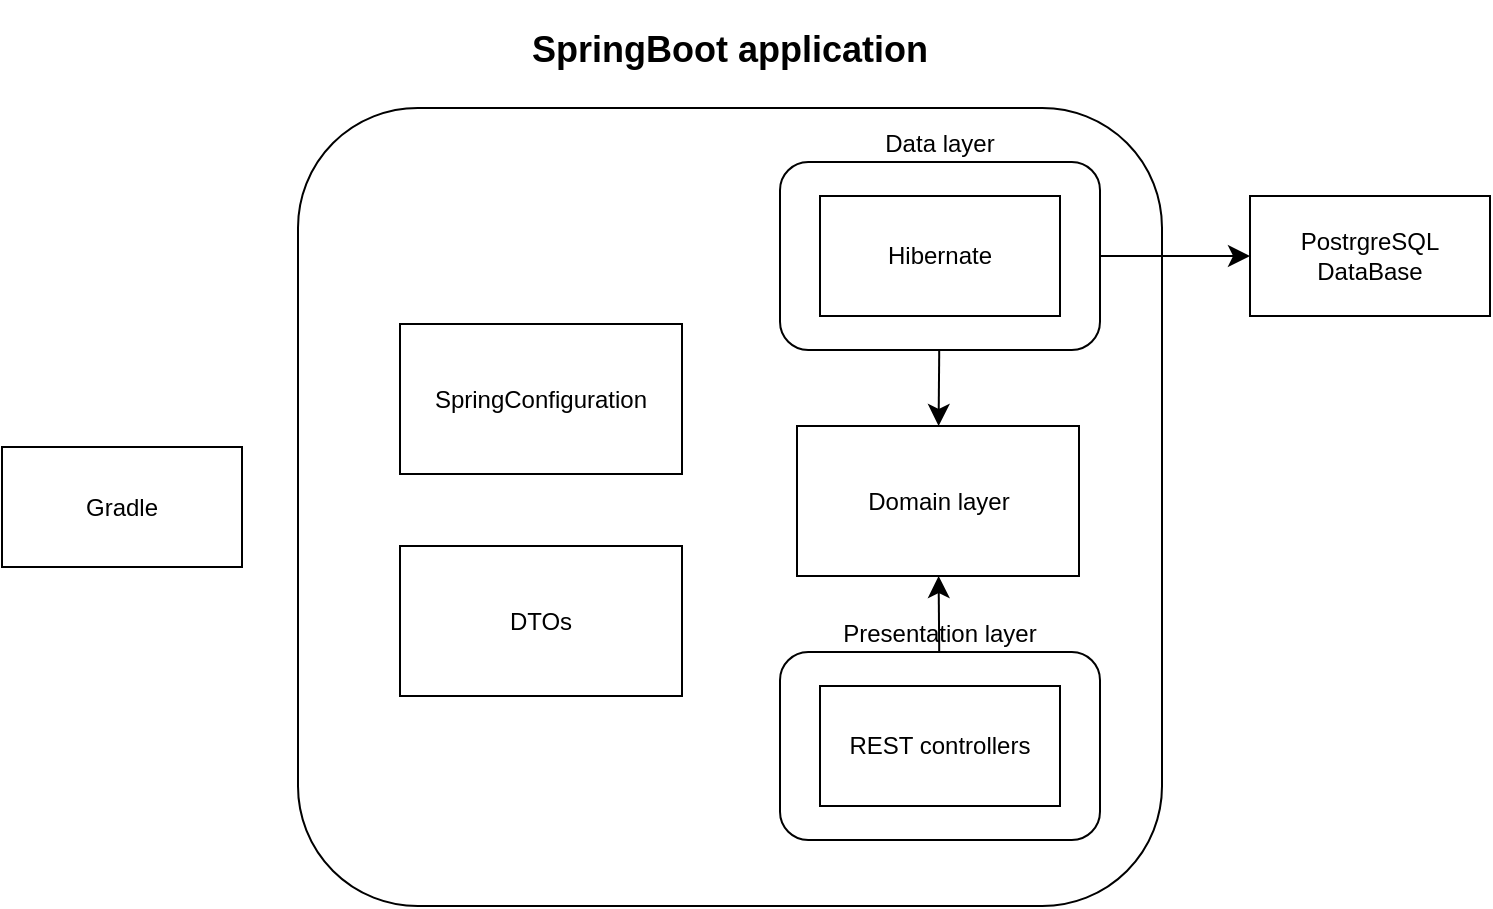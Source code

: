 <mxfile version="24.4.4" type="github">
  <diagram name="Страница — 1" id="kCzSuUrboCWIJ4RZx0Jl">
    <mxGraphModel dx="1354" dy="1017" grid="0" gridSize="10" guides="1" tooltips="1" connect="1" arrows="1" fold="1" page="0" pageScale="1" pageWidth="827" pageHeight="1169" math="0" shadow="0">
      <root>
        <mxCell id="0" />
        <mxCell id="1" parent="0" />
        <mxCell id="PmZiuKjpS1Z25TlZc6ZO-2" value="&lt;h2&gt;SpringBoot application&lt;br&gt;&lt;/h2&gt;" style="rounded=1;whiteSpace=wrap;html=1;labelPosition=center;verticalLabelPosition=top;align=center;verticalAlign=bottom;" vertex="1" parent="1">
          <mxGeometry x="-140" y="-66" width="432" height="399" as="geometry" />
        </mxCell>
        <mxCell id="PmZiuKjpS1Z25TlZc6ZO-4" value="SpringConfiguration" style="rounded=0;whiteSpace=wrap;html=1;" vertex="1" parent="1">
          <mxGeometry x="-89" y="42" width="141" height="75" as="geometry" />
        </mxCell>
        <mxCell id="PmZiuKjpS1Z25TlZc6ZO-8" value="Domain layer" style="rounded=0;whiteSpace=wrap;html=1;" vertex="1" parent="1">
          <mxGeometry x="109.5" y="93" width="141" height="75" as="geometry" />
        </mxCell>
        <mxCell id="PmZiuKjpS1Z25TlZc6ZO-10" style="edgeStyle=none;curved=1;rounded=0;orthogonalLoop=1;jettySize=auto;html=1;fontSize=12;startSize=8;endSize=8;" edge="1" parent="1" target="PmZiuKjpS1Z25TlZc6ZO-8">
          <mxGeometry relative="1" as="geometry">
            <mxPoint x="178.75" y="168" as="sourcePoint" />
          </mxGeometry>
        </mxCell>
        <mxCell id="PmZiuKjpS1Z25TlZc6ZO-17" value="" style="group" vertex="1" connectable="0" parent="1">
          <mxGeometry x="101" y="-39" width="160" height="94" as="geometry" />
        </mxCell>
        <mxCell id="PmZiuKjpS1Z25TlZc6ZO-14" value="Data layer" style="rounded=1;whiteSpace=wrap;html=1;labelPosition=center;verticalLabelPosition=top;align=center;verticalAlign=bottom;" vertex="1" parent="PmZiuKjpS1Z25TlZc6ZO-17">
          <mxGeometry width="160" height="94" as="geometry" />
        </mxCell>
        <mxCell id="PmZiuKjpS1Z25TlZc6ZO-15" value="Hibernate" style="rounded=0;whiteSpace=wrap;html=1;" vertex="1" parent="PmZiuKjpS1Z25TlZc6ZO-17">
          <mxGeometry x="20" y="17" width="120" height="60" as="geometry" />
        </mxCell>
        <mxCell id="PmZiuKjpS1Z25TlZc6ZO-19" style="edgeStyle=none;curved=1;rounded=0;orthogonalLoop=1;jettySize=auto;html=1;fontSize=12;startSize=8;endSize=8;" edge="1" parent="1" source="PmZiuKjpS1Z25TlZc6ZO-14" target="PmZiuKjpS1Z25TlZc6ZO-8">
          <mxGeometry relative="1" as="geometry" />
        </mxCell>
        <mxCell id="PmZiuKjpS1Z25TlZc6ZO-20" value="&lt;div&gt;DTOs&lt;/div&gt;" style="rounded=0;whiteSpace=wrap;html=1;" vertex="1" parent="1">
          <mxGeometry x="-89" y="153" width="141" height="75" as="geometry" />
        </mxCell>
        <mxCell id="PmZiuKjpS1Z25TlZc6ZO-21" value="PostrgreSQL DataBase" style="rounded=0;whiteSpace=wrap;html=1;" vertex="1" parent="1">
          <mxGeometry x="336" y="-22" width="120" height="60" as="geometry" />
        </mxCell>
        <mxCell id="PmZiuKjpS1Z25TlZc6ZO-22" value="" style="edgeStyle=none;curved=1;rounded=0;orthogonalLoop=1;jettySize=auto;html=1;fontSize=12;startSize=8;endSize=8;" edge="1" parent="1" source="PmZiuKjpS1Z25TlZc6ZO-14" target="PmZiuKjpS1Z25TlZc6ZO-21">
          <mxGeometry relative="1" as="geometry" />
        </mxCell>
        <mxCell id="PmZiuKjpS1Z25TlZc6ZO-24" value="" style="group" vertex="1" connectable="0" parent="1">
          <mxGeometry x="101" y="206" width="160" height="94" as="geometry" />
        </mxCell>
        <mxCell id="PmZiuKjpS1Z25TlZc6ZO-25" value="Presentation layer" style="rounded=1;whiteSpace=wrap;html=1;labelPosition=center;verticalLabelPosition=top;align=center;verticalAlign=bottom;" vertex="1" parent="PmZiuKjpS1Z25TlZc6ZO-24">
          <mxGeometry width="160" height="94" as="geometry" />
        </mxCell>
        <mxCell id="PmZiuKjpS1Z25TlZc6ZO-26" value="REST controllers" style="rounded=0;whiteSpace=wrap;html=1;" vertex="1" parent="PmZiuKjpS1Z25TlZc6ZO-24">
          <mxGeometry x="20" y="17" width="120" height="60" as="geometry" />
        </mxCell>
        <mxCell id="PmZiuKjpS1Z25TlZc6ZO-28" style="edgeStyle=none;curved=1;rounded=0;orthogonalLoop=1;jettySize=auto;html=1;fontSize=12;startSize=8;endSize=8;" edge="1" parent="1" source="PmZiuKjpS1Z25TlZc6ZO-25" target="PmZiuKjpS1Z25TlZc6ZO-8">
          <mxGeometry relative="1" as="geometry" />
        </mxCell>
        <mxCell id="PmZiuKjpS1Z25TlZc6ZO-29" value="Gradle" style="rounded=0;whiteSpace=wrap;html=1;" vertex="1" parent="1">
          <mxGeometry x="-288" y="103.5" width="120" height="60" as="geometry" />
        </mxCell>
      </root>
    </mxGraphModel>
  </diagram>
</mxfile>
